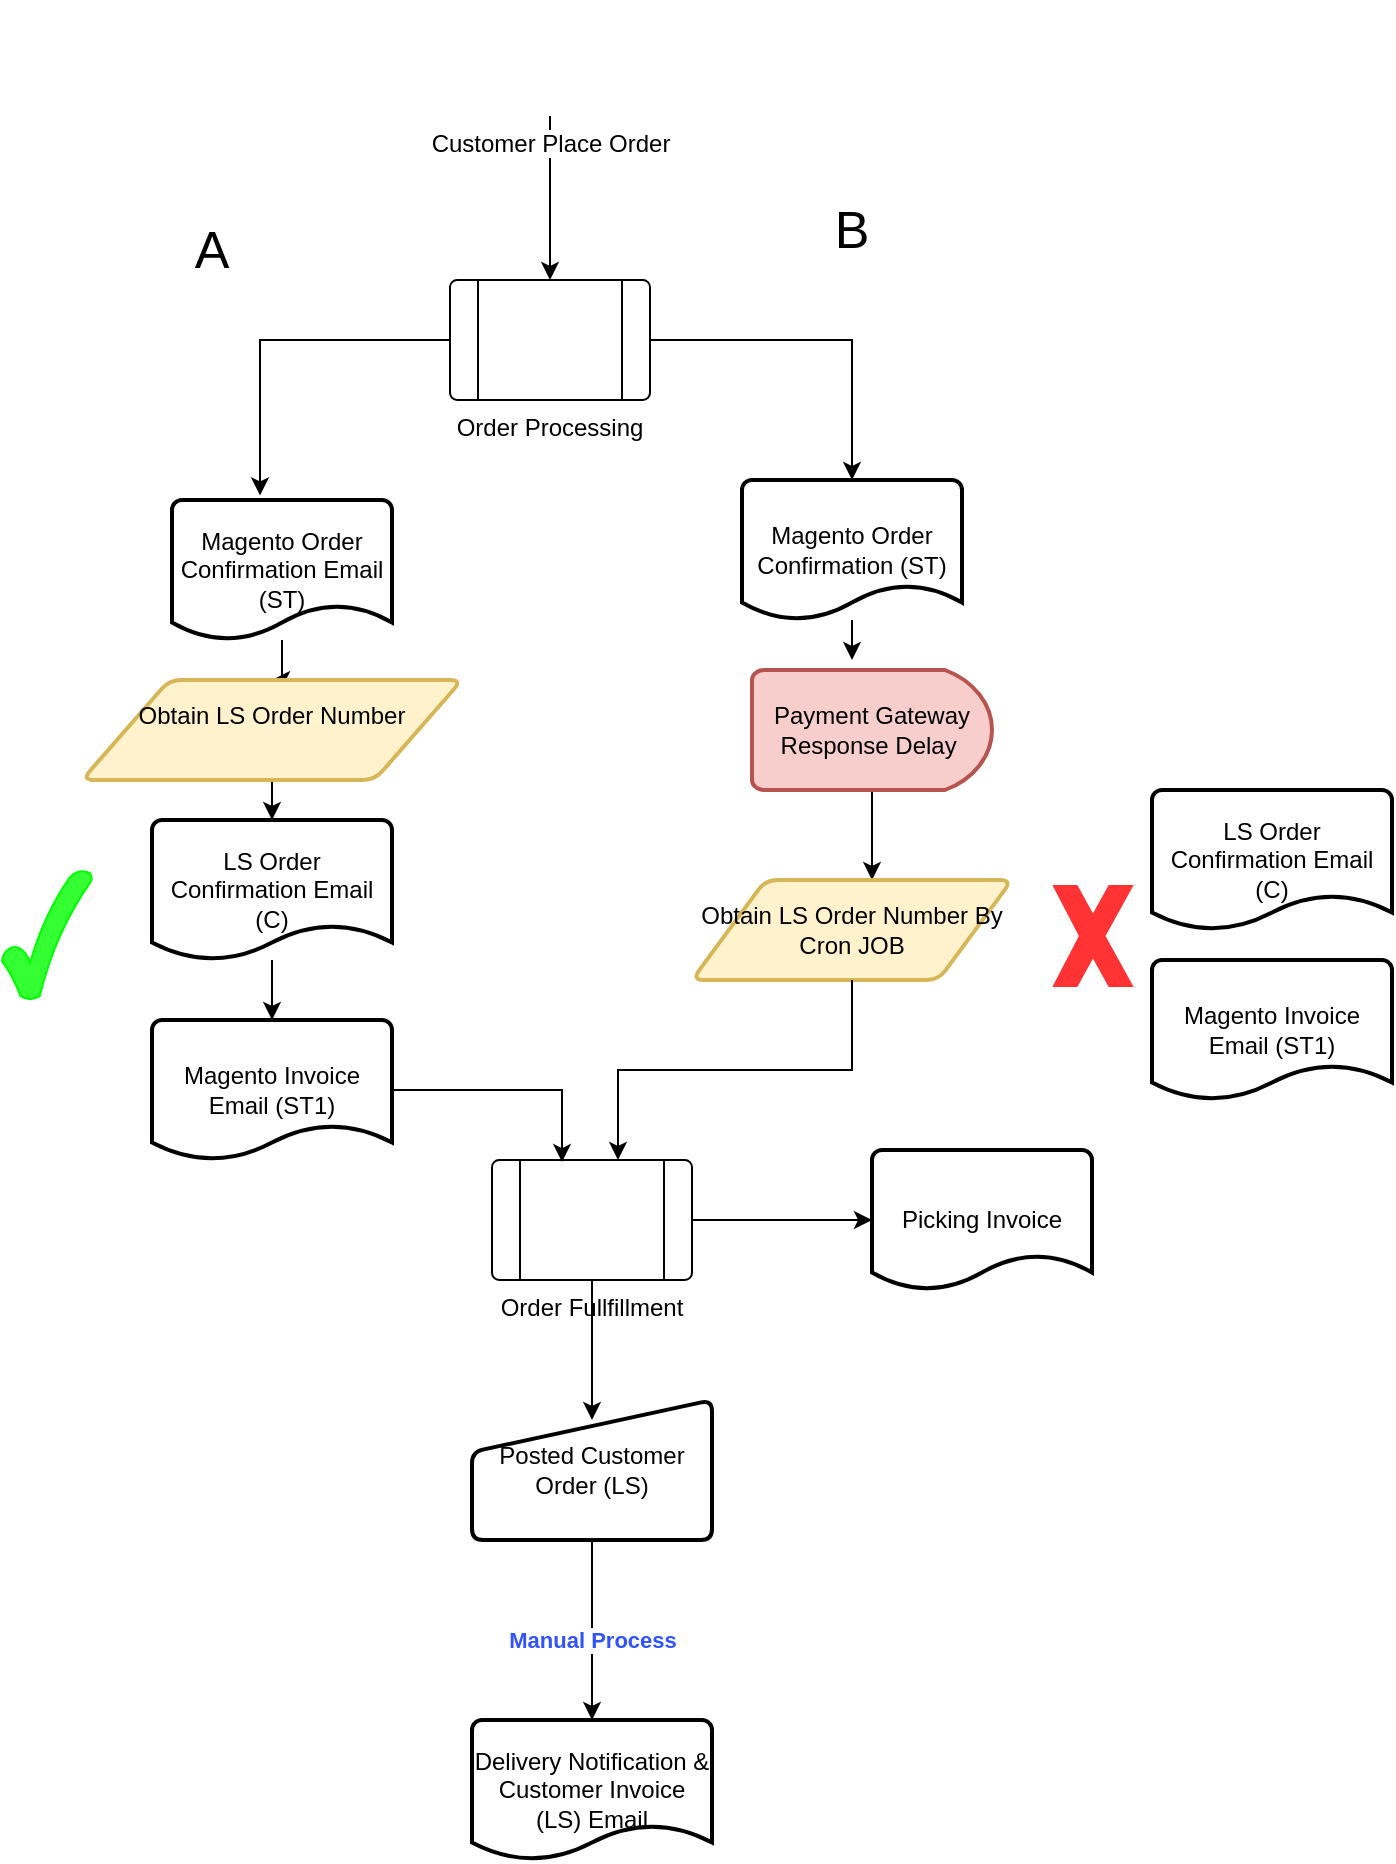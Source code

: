 <mxfile version="24.5.2" type="github">
  <diagram name="Page-1" id="EqdyRZUB8mDeh12ShYHr">
    <mxGraphModel dx="1434" dy="772" grid="1" gridSize="10" guides="1" tooltips="1" connect="1" arrows="1" fold="1" page="1" pageScale="1" pageWidth="850" pageHeight="1100" math="0" shadow="0">
      <root>
        <mxCell id="0" />
        <mxCell id="1" parent="0" />
        <mxCell id="4vrZVHxkrmI99MQdSNeo-9" style="edgeStyle=orthogonalEdgeStyle;rounded=0;orthogonalLoop=1;jettySize=auto;html=1;entryX=0.5;entryY=0;entryDx=0;entryDy=0;" edge="1" parent="1" source="4vrZVHxkrmI99MQdSNeo-1" target="4vrZVHxkrmI99MQdSNeo-5">
          <mxGeometry relative="1" as="geometry" />
        </mxCell>
        <mxCell id="4vrZVHxkrmI99MQdSNeo-1" value="Customer Place Order" style="shape=image;html=1;verticalAlign=top;verticalLabelPosition=bottom;labelBackgroundColor=#ffffff;imageAspect=0;aspect=fixed;image=https://cdn0.iconfinder.com/data/icons/winter-lollipop/128/Cart.png" vertex="1" parent="1">
          <mxGeometry x="360" y="50" width="58" height="58" as="geometry" />
        </mxCell>
        <mxCell id="4vrZVHxkrmI99MQdSNeo-50" value="" style="edgeStyle=orthogonalEdgeStyle;rounded=0;orthogonalLoop=1;jettySize=auto;html=1;" edge="1" parent="1" source="4vrZVHxkrmI99MQdSNeo-4" target="4vrZVHxkrmI99MQdSNeo-35">
          <mxGeometry relative="1" as="geometry">
            <Array as="points">
              <mxPoint x="550" y="470" />
              <mxPoint x="550" y="470" />
            </Array>
          </mxGeometry>
        </mxCell>
        <mxCell id="4vrZVHxkrmI99MQdSNeo-4" value="Payment Gateway Response Delay&amp;nbsp;" style="strokeWidth=2;html=1;shape=mxgraph.flowchart.delay;whiteSpace=wrap;fillColor=#f8cecc;strokeColor=#b85450;" vertex="1" parent="1">
          <mxGeometry x="490" y="385" width="120" height="60" as="geometry" />
        </mxCell>
        <mxCell id="4vrZVHxkrmI99MQdSNeo-10" style="edgeStyle=orthogonalEdgeStyle;rounded=0;orthogonalLoop=1;jettySize=auto;html=1;entryX=0.4;entryY=-0.033;entryDx=0;entryDy=0;entryPerimeter=0;" edge="1" parent="1" source="4vrZVHxkrmI99MQdSNeo-5" target="4vrZVHxkrmI99MQdSNeo-15">
          <mxGeometry relative="1" as="geometry">
            <mxPoint x="240" y="400" as="targetPoint" />
          </mxGeometry>
        </mxCell>
        <mxCell id="4vrZVHxkrmI99MQdSNeo-5" value="Order Processing" style="verticalLabelPosition=bottom;verticalAlign=top;html=1;shape=process;whiteSpace=wrap;rounded=1;size=0.14;arcSize=6;" vertex="1" parent="1">
          <mxGeometry x="339" y="190" width="100" height="60" as="geometry" />
        </mxCell>
        <mxCell id="4vrZVHxkrmI99MQdSNeo-11" style="edgeStyle=orthogonalEdgeStyle;rounded=0;orthogonalLoop=1;jettySize=auto;html=1;entryX=0.5;entryY=0;entryDx=0;entryDy=0;entryPerimeter=0;" edge="1" parent="1" source="4vrZVHxkrmI99MQdSNeo-5" target="4vrZVHxkrmI99MQdSNeo-18">
          <mxGeometry relative="1" as="geometry">
            <mxPoint x="540" y="290" as="targetPoint" />
          </mxGeometry>
        </mxCell>
        <mxCell id="4vrZVHxkrmI99MQdSNeo-40" value="" style="edgeStyle=orthogonalEdgeStyle;rounded=0;orthogonalLoop=1;jettySize=auto;html=1;" edge="1" parent="1" source="4vrZVHxkrmI99MQdSNeo-15" target="4vrZVHxkrmI99MQdSNeo-34">
          <mxGeometry relative="1" as="geometry" />
        </mxCell>
        <mxCell id="4vrZVHxkrmI99MQdSNeo-15" value="Magento Order Confirmation Email (ST)" style="strokeWidth=2;html=1;shape=mxgraph.flowchart.document2;whiteSpace=wrap;size=0.25;" vertex="1" parent="1">
          <mxGeometry x="200" y="300" width="110" height="70" as="geometry" />
        </mxCell>
        <mxCell id="4vrZVHxkrmI99MQdSNeo-42" value="" style="edgeStyle=orthogonalEdgeStyle;rounded=0;orthogonalLoop=1;jettySize=auto;html=1;" edge="1" parent="1" source="4vrZVHxkrmI99MQdSNeo-16" target="4vrZVHxkrmI99MQdSNeo-17">
          <mxGeometry relative="1" as="geometry" />
        </mxCell>
        <mxCell id="4vrZVHxkrmI99MQdSNeo-16" value="LS Order Confirmation Email (C)" style="strokeWidth=2;html=1;shape=mxgraph.flowchart.document2;whiteSpace=wrap;size=0.25;" vertex="1" parent="1">
          <mxGeometry x="190" y="460" width="120" height="70" as="geometry" />
        </mxCell>
        <mxCell id="4vrZVHxkrmI99MQdSNeo-49" value="" style="edgeStyle=orthogonalEdgeStyle;rounded=0;orthogonalLoop=1;jettySize=auto;html=1;" edge="1" parent="1" source="4vrZVHxkrmI99MQdSNeo-18">
          <mxGeometry relative="1" as="geometry">
            <mxPoint x="540" y="380" as="targetPoint" />
          </mxGeometry>
        </mxCell>
        <mxCell id="4vrZVHxkrmI99MQdSNeo-18" value="Magento Order Confirmation (ST)" style="strokeWidth=2;html=1;shape=mxgraph.flowchart.document2;whiteSpace=wrap;size=0.25;" vertex="1" parent="1">
          <mxGeometry x="485" y="290" width="110" height="70" as="geometry" />
        </mxCell>
        <mxCell id="4vrZVHxkrmI99MQdSNeo-26" style="edgeStyle=orthogonalEdgeStyle;rounded=0;orthogonalLoop=1;jettySize=auto;html=1;entryX=0.5;entryY=0;entryDx=0;entryDy=0;" edge="1" parent="1" source="4vrZVHxkrmI99MQdSNeo-20">
          <mxGeometry relative="1" as="geometry">
            <mxPoint x="410" y="760" as="targetPoint" />
          </mxGeometry>
        </mxCell>
        <mxCell id="4vrZVHxkrmI99MQdSNeo-43" value="" style="edgeStyle=orthogonalEdgeStyle;rounded=0;orthogonalLoop=1;jettySize=auto;html=1;" edge="1" parent="1" source="4vrZVHxkrmI99MQdSNeo-20" target="4vrZVHxkrmI99MQdSNeo-24">
          <mxGeometry relative="1" as="geometry" />
        </mxCell>
        <mxCell id="4vrZVHxkrmI99MQdSNeo-20" value="Order Fullfillment" style="verticalLabelPosition=bottom;verticalAlign=top;html=1;shape=process;whiteSpace=wrap;rounded=1;size=0.14;arcSize=6;" vertex="1" parent="1">
          <mxGeometry x="360" y="630" width="100" height="60" as="geometry" />
        </mxCell>
        <mxCell id="4vrZVHxkrmI99MQdSNeo-21" style="edgeStyle=orthogonalEdgeStyle;rounded=0;orthogonalLoop=1;jettySize=auto;html=1;entryX=0.35;entryY=0.017;entryDx=0;entryDy=0;entryPerimeter=0;" edge="1" parent="1" source="4vrZVHxkrmI99MQdSNeo-17" target="4vrZVHxkrmI99MQdSNeo-20">
          <mxGeometry relative="1" as="geometry">
            <mxPoint x="280" y="520" as="sourcePoint" />
            <mxPoint x="390" y="620" as="targetPoint" />
          </mxGeometry>
        </mxCell>
        <mxCell id="4vrZVHxkrmI99MQdSNeo-17" value="Magento Invoice Email (ST1)" style="strokeWidth=2;html=1;shape=mxgraph.flowchart.document2;whiteSpace=wrap;size=0.25;" vertex="1" parent="1">
          <mxGeometry x="190" y="560" width="120" height="70" as="geometry" />
        </mxCell>
        <mxCell id="4vrZVHxkrmI99MQdSNeo-24" value="Picking Invoice" style="strokeWidth=2;html=1;shape=mxgraph.flowchart.document2;whiteSpace=wrap;size=0.25;" vertex="1" parent="1">
          <mxGeometry x="550" y="625" width="110" height="70" as="geometry" />
        </mxCell>
        <mxCell id="4vrZVHxkrmI99MQdSNeo-29" value="" style="edgeStyle=orthogonalEdgeStyle;rounded=0;orthogonalLoop=1;jettySize=auto;html=1;" edge="1" parent="1">
          <mxGeometry relative="1" as="geometry">
            <mxPoint x="410" y="820" as="sourcePoint" />
            <mxPoint x="410" y="910" as="targetPoint" />
          </mxGeometry>
        </mxCell>
        <mxCell id="4vrZVHxkrmI99MQdSNeo-55" value="&lt;b&gt;&lt;font color=&quot;#3053ff&quot;&gt;Manual Process&lt;/font&gt;&lt;/b&gt;" style="edgeLabel;html=1;align=center;verticalAlign=middle;resizable=0;points=[];" vertex="1" connectable="0" parent="4vrZVHxkrmI99MQdSNeo-29">
          <mxGeometry x="-0.289" y="-1" relative="1" as="geometry">
            <mxPoint x="1" y="18" as="offset" />
          </mxGeometry>
        </mxCell>
        <mxCell id="4vrZVHxkrmI99MQdSNeo-30" value="Delivery Notification &amp;amp; Customer Invoice (LS) Email" style="strokeWidth=2;html=1;shape=mxgraph.flowchart.document2;whiteSpace=wrap;size=0.25;" vertex="1" parent="1">
          <mxGeometry x="350" y="910" width="120" height="70" as="geometry" />
        </mxCell>
        <mxCell id="4vrZVHxkrmI99MQdSNeo-41" value="" style="edgeStyle=orthogonalEdgeStyle;rounded=0;orthogonalLoop=1;jettySize=auto;html=1;" edge="1" parent="1" source="4vrZVHxkrmI99MQdSNeo-34" target="4vrZVHxkrmI99MQdSNeo-16">
          <mxGeometry relative="1" as="geometry" />
        </mxCell>
        <mxCell id="4vrZVHxkrmI99MQdSNeo-34" value="Obtain LS Order Number&lt;div&gt;&lt;br/&gt;&lt;/div&gt;" style="shape=parallelogram;html=1;strokeWidth=2;perimeter=parallelogramPerimeter;whiteSpace=wrap;rounded=1;arcSize=12;size=0.23;fillColor=#fff2cc;strokeColor=#d6b656;" vertex="1" parent="1">
          <mxGeometry x="155" y="390" width="190" height="50" as="geometry" />
        </mxCell>
        <mxCell id="4vrZVHxkrmI99MQdSNeo-35" value="Obtain LS Order Number By Cron JOB" style="shape=parallelogram;html=1;strokeWidth=2;perimeter=parallelogramPerimeter;whiteSpace=wrap;rounded=1;arcSize=12;size=0.23;fillColor=#fff2cc;strokeColor=#d6b656;" vertex="1" parent="1">
          <mxGeometry x="460" y="490" width="160" height="50" as="geometry" />
        </mxCell>
        <mxCell id="4vrZVHxkrmI99MQdSNeo-45" style="edgeStyle=orthogonalEdgeStyle;rounded=0;orthogonalLoop=1;jettySize=auto;html=1;entryX=0.63;entryY=0;entryDx=0;entryDy=0;entryPerimeter=0;" edge="1" parent="1" source="4vrZVHxkrmI99MQdSNeo-35" target="4vrZVHxkrmI99MQdSNeo-20">
          <mxGeometry relative="1" as="geometry" />
        </mxCell>
        <mxCell id="4vrZVHxkrmI99MQdSNeo-51" value="Posted Customer Order (LS)" style="html=1;strokeWidth=2;shape=manualInput;whiteSpace=wrap;rounded=1;size=26;arcSize=11;" vertex="1" parent="1">
          <mxGeometry x="350" y="750" width="120" height="70" as="geometry" />
        </mxCell>
        <mxCell id="4vrZVHxkrmI99MQdSNeo-53" value="A" style="text;strokeColor=none;align=center;fillColor=none;html=1;verticalAlign=middle;whiteSpace=wrap;rounded=0;fontSize=26;" vertex="1" parent="1">
          <mxGeometry x="190" y="160" width="60" height="30" as="geometry" />
        </mxCell>
        <mxCell id="4vrZVHxkrmI99MQdSNeo-54" value="B" style="text;strokeColor=none;align=center;fillColor=none;html=1;verticalAlign=middle;whiteSpace=wrap;rounded=0;fontSize=26;" vertex="1" parent="1">
          <mxGeometry x="510" y="150" width="60" height="30" as="geometry" />
        </mxCell>
        <mxCell id="4vrZVHxkrmI99MQdSNeo-56" value="LS Order Confirmation Email (C)" style="strokeWidth=2;html=1;shape=mxgraph.flowchart.document2;whiteSpace=wrap;size=0.25;" vertex="1" parent="1">
          <mxGeometry x="690" y="445" width="120" height="70" as="geometry" />
        </mxCell>
        <mxCell id="4vrZVHxkrmI99MQdSNeo-57" value="Magento Invoice Email (ST1)" style="strokeWidth=2;html=1;shape=mxgraph.flowchart.document2;whiteSpace=wrap;size=0.25;" vertex="1" parent="1">
          <mxGeometry x="690" y="530" width="120" height="70" as="geometry" />
        </mxCell>
        <mxCell id="4vrZVHxkrmI99MQdSNeo-58" value="" style="verticalLabelPosition=bottom;verticalAlign=top;html=1;shape=mxgraph.basic.x;fillColor=#FF3333;strokeColor=#FF3333;" vertex="1" parent="1">
          <mxGeometry x="641" y="493" width="39" height="50" as="geometry" />
        </mxCell>
        <mxCell id="4vrZVHxkrmI99MQdSNeo-65" value="" style="verticalLabelPosition=bottom;verticalAlign=top;html=1;shape=mxgraph.basic.tick;fillColor=#33FF33;strokeColor=#00FF00;" vertex="1" parent="1">
          <mxGeometry x="115" y="485" width="45" height="65" as="geometry" />
        </mxCell>
      </root>
    </mxGraphModel>
  </diagram>
</mxfile>
